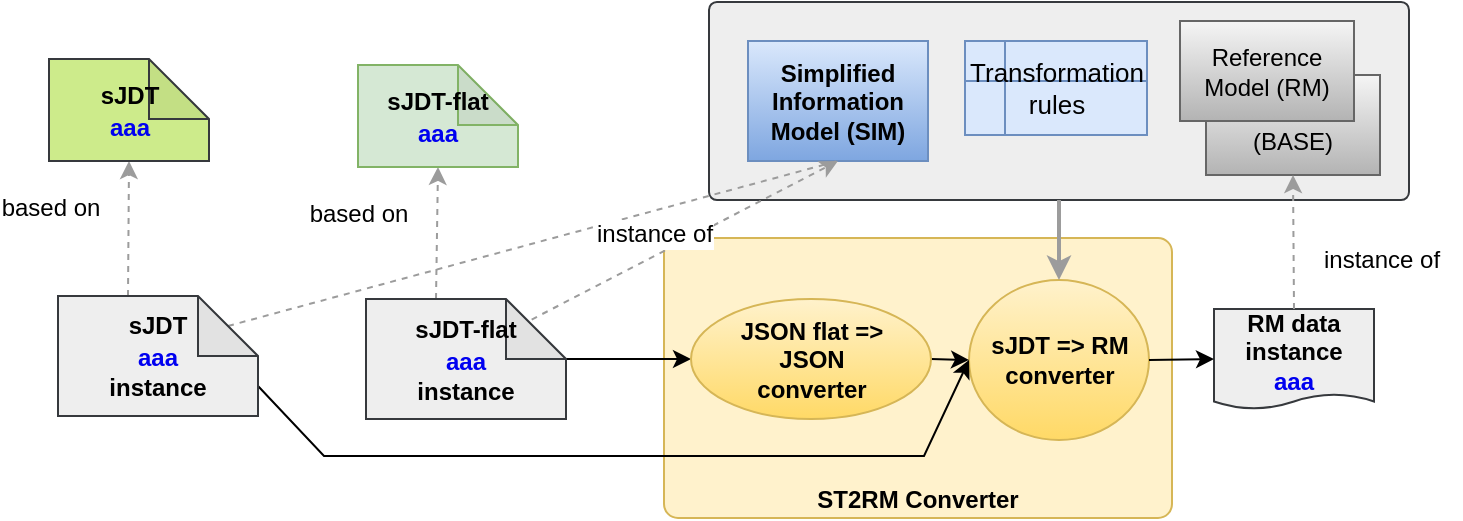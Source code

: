 <mxfile version="10.9.3" type="device"><diagram id="XmOisRVlrF0gZ4vvEgxY" name="Page-1"><mxGraphModel dx="1030" dy="707" grid="1" gridSize="10" guides="1" tooltips="1" connect="1" arrows="1" fold="1" page="1" pageScale="1" pageWidth="1169" pageHeight="827" math="0" shadow="0"><root><mxCell id="0"/><mxCell id="1" parent="0"/><mxCell id="U_25r0_syz-jKjsX9Gg--3" value="" style="rounded=1;whiteSpace=wrap;html=1;fontSize=13;arcSize=4;fillColor=#eeeeee;strokeColor=#36393d;" parent="1" vertex="1"><mxGeometry x="442.5" y="103" width="350" height="99" as="geometry"/></mxCell><mxCell id="lxENX--g2-b_Nk3wRCBP-26" value="&lt;span style=&quot;font-weight: 700 ; white-space: normal&quot;&gt;ST2RM Converter&lt;/span&gt;" style="rounded=1;whiteSpace=wrap;html=1;arcSize=5;fillColor=#fff2cc;strokeColor=#d6b656;verticalAlign=bottom;" parent="1" vertex="1"><mxGeometry x="420" y="221" width="254" height="140" as="geometry"/></mxCell><mxCell id="lxENX--g2-b_Nk3wRCBP-5" value="Simplified Information&lt;br&gt;Model (SIM)" style="rounded=0;whiteSpace=wrap;html=1;fillColor=#dae8fc;strokeColor=#6c8ebf;fontStyle=1;gradientColor=#7ea6e0;" parent="1" vertex="1"><mxGeometry x="462" y="122.5" width="90" height="60" as="geometry"/></mxCell><mxCell id="lxENX--g2-b_Nk3wRCBP-7" style="rounded=0;orthogonalLoop=1;jettySize=auto;html=1;exitX=0;exitY=0;exitDx=35;exitDy=0;dashed=1;strokeColor=#9C9C9C;exitPerimeter=0;entryX=0.5;entryY=1;entryDx=0;entryDy=0;entryPerimeter=0;" parent="1" source="iX6gYI3jmCNzudgxon1o-2" target="BOQQzvxNwKVpHLaHK9lN-2" edge="1"><mxGeometry relative="1" as="geometry"><mxPoint x="307" y="258" as="sourcePoint"/><mxPoint x="306" y="180" as="targetPoint"/></mxGeometry></mxCell><mxCell id="lxENX--g2-b_Nk3wRCBP-8" value="based on" style="text;html=1;resizable=0;points=[];align=center;verticalAlign=middle;labelBackgroundColor=#ffffff;" parent="lxENX--g2-b_Nk3wRCBP-7" vertex="1" connectable="0"><mxGeometry x="0.404" y="-9" relative="1" as="geometry"><mxPoint x="-49" y="3.5" as="offset"/></mxGeometry></mxCell><mxCell id="lxENX--g2-b_Nk3wRCBP-9" value="sJDT =&amp;gt; RM converter" style="ellipse;whiteSpace=wrap;html=1;gradientColor=#ffd966;fillColor=#fff2cc;strokeColor=#d6b656;fontStyle=1" parent="1" vertex="1"><mxGeometry x="572.5" y="242" width="90" height="80" as="geometry"/></mxCell><mxCell id="lxENX--g2-b_Nk3wRCBP-11" style="edgeStyle=none;rounded=0;orthogonalLoop=1;jettySize=auto;html=1;exitX=0;exitY=0;exitDx=100;exitDy=30;entryX=0;entryY=0.5;entryDx=0;entryDy=0;exitPerimeter=0;" parent="1" source="iX6gYI3jmCNzudgxon1o-2" target="lxENX--g2-b_Nk3wRCBP-23" edge="1"><mxGeometry relative="1" as="geometry"><mxPoint x="367" y="283" as="sourcePoint"/><mxPoint x="335.5" y="218" as="targetPoint"/></mxGeometry></mxCell><mxCell id="lxENX--g2-b_Nk3wRCBP-12" value="RM data instance&lt;br&gt;&lt;font color=&quot;#0000f0&quot;&gt;aaa&lt;/font&gt;&lt;br&gt;" style="shape=document;whiteSpace=wrap;html=1;boundedLbl=1;size=0.15;fillColor=#eeeeee;strokeColor=#36393d;fontStyle=1;" parent="1" vertex="1"><mxGeometry x="695" y="256.5" width="80" height="50" as="geometry"/></mxCell><mxCell id="lxENX--g2-b_Nk3wRCBP-13" value="Base Model (BASE)" style="rounded=0;whiteSpace=wrap;html=1;gradientColor=#b3b3b3;fillColor=#f5f5f5;strokeColor=#666666;" parent="1" vertex="1"><mxGeometry x="691" y="139.5" width="87" height="50" as="geometry"/></mxCell><mxCell id="lxENX--g2-b_Nk3wRCBP-14" value="Reference Model (RM)" style="rounded=0;whiteSpace=wrap;html=1;gradientColor=#b3b3b3;fillColor=#f5f5f5;strokeColor=#666666;" parent="1" vertex="1"><mxGeometry x="678" y="112.5" width="87" height="50" as="geometry"/></mxCell><mxCell id="lxENX--g2-b_Nk3wRCBP-15" style="edgeStyle=none;rounded=0;orthogonalLoop=1;jettySize=auto;html=1;exitX=0.5;exitY=0;exitDx=0;exitDy=0;entryX=0.5;entryY=1;entryDx=0;entryDy=0;strokeColor=#9C9C9C;dashed=1;" parent="1" source="lxENX--g2-b_Nk3wRCBP-12" target="lxENX--g2-b_Nk3wRCBP-13" edge="1"><mxGeometry relative="1" as="geometry"><mxPoint x="736" y="249.5" as="sourcePoint"/></mxGeometry></mxCell><mxCell id="lxENX--g2-b_Nk3wRCBP-16" value="instance of" style="text;html=1;resizable=0;points=[];autosize=1;align=left;verticalAlign=top;spacingTop=-4;fontColor=#000000;" parent="1" vertex="1"><mxGeometry x="748" y="221.5" width="70" height="20" as="geometry"/></mxCell><mxCell id="lxENX--g2-b_Nk3wRCBP-18" style="edgeStyle=none;rounded=0;orthogonalLoop=1;jettySize=auto;html=1;exitX=1;exitY=0.5;exitDx=0;exitDy=0;entryX=0;entryY=0.5;entryDx=0;entryDy=0;" parent="1" source="lxENX--g2-b_Nk3wRCBP-9" target="lxENX--g2-b_Nk3wRCBP-12" edge="1"><mxGeometry relative="1" as="geometry"><mxPoint x="526" y="234" as="sourcePoint"/><mxPoint x="606" y="263" as="targetPoint"/></mxGeometry></mxCell><mxCell id="lxENX--g2-b_Nk3wRCBP-20" style="rounded=0;orthogonalLoop=1;jettySize=auto;html=1;exitX=0;exitY=0;exitDx=35;exitDy=0;dashed=1;strokeColor=#9C9C9C;exitPerimeter=0;entryX=0.5;entryY=1;entryDx=0;entryDy=0;entryPerimeter=0;" parent="1" source="iX6gYI3jmCNzudgxon1o-1" target="BOQQzvxNwKVpHLaHK9lN-1" edge="1"><mxGeometry relative="1" as="geometry"><mxPoint x="152" y="257" as="sourcePoint"/><mxPoint x="152" y="185.5" as="targetPoint"/></mxGeometry></mxCell><mxCell id="lxENX--g2-b_Nk3wRCBP-21" value="based on" style="text;html=1;resizable=0;points=[];align=center;verticalAlign=middle;labelBackgroundColor=#ffffff;" parent="lxENX--g2-b_Nk3wRCBP-20" vertex="1" connectable="0"><mxGeometry x="0.404" y="-9" relative="1" as="geometry"><mxPoint x="-49" y="3.5" as="offset"/></mxGeometry></mxCell><mxCell id="lxENX--g2-b_Nk3wRCBP-24" style="rounded=0;orthogonalLoop=1;jettySize=auto;html=1;exitX=0;exitY=0;exitDx=100;exitDy=45;entryX=0;entryY=0.5;entryDx=0;entryDy=0;strokeColor=#000000;strokeWidth=1;exitPerimeter=0;" parent="1" source="iX6gYI3jmCNzudgxon1o-1" target="lxENX--g2-b_Nk3wRCBP-9" edge="1"><mxGeometry relative="1" as="geometry"><Array as="points"><mxPoint x="250" y="330"/><mxPoint x="550" y="330"/></Array><mxPoint x="227" y="282" as="sourcePoint"/></mxGeometry></mxCell><mxCell id="U_25r0_syz-jKjsX9Gg--9" style="edgeStyle=none;rounded=0;orthogonalLoop=1;jettySize=auto;html=1;exitX=0;exitY=0;exitDx=85;exitDy=15;entryX=0.5;entryY=1;entryDx=0;entryDy=0;startArrow=none;startFill=0;endArrow=none;endFill=0;strokeColor=#9C9C9C;strokeWidth=1;fontSize=13;dashed=1;exitPerimeter=0;" parent="1" source="iX6gYI3jmCNzudgxon1o-1" target="lxENX--g2-b_Nk3wRCBP-5" edge="1"><mxGeometry relative="1" as="geometry"><mxPoint x="202" y="257" as="sourcePoint"/></mxGeometry></mxCell><mxCell id="lxENX--g2-b_Nk3wRCBP-25" style="edgeStyle=none;rounded=0;orthogonalLoop=1;jettySize=auto;html=1;exitX=1;exitY=0.5;exitDx=0;exitDy=0;entryX=0;entryY=0.5;entryDx=0;entryDy=0;" parent="1" source="lxENX--g2-b_Nk3wRCBP-23" target="lxENX--g2-b_Nk3wRCBP-9" edge="1"><mxGeometry relative="1" as="geometry"><mxPoint x="531.5" y="304" as="sourcePoint"/></mxGeometry></mxCell><mxCell id="lxENX--g2-b_Nk3wRCBP-23" value="JSON flat =&amp;gt; &lt;br&gt;JSON &lt;br&gt;converter" style="ellipse;whiteSpace=wrap;html=1;gradientColor=#ffd966;fillColor=#fff2cc;strokeColor=#d6b656;fontStyle=1" parent="1" vertex="1"><mxGeometry x="433.5" y="251.5" width="120" height="60" as="geometry"/></mxCell><mxCell id="U_25r0_syz-jKjsX9Gg--1" value="Transformation&lt;br style=&quot;font-size: 13px;&quot;&gt;rules" style="shape=internalStorage;whiteSpace=wrap;html=1;backgroundOutline=1;fillColor=#dae8fc;strokeColor=#6c8ebf;fontSize=13;" parent="1" vertex="1"><mxGeometry x="570.5" y="122.5" width="91" height="47" as="geometry"/></mxCell><mxCell id="U_25r0_syz-jKjsX9Gg--2" style="edgeStyle=none;rounded=0;orthogonalLoop=1;jettySize=auto;html=1;exitX=0.5;exitY=1;exitDx=0;exitDy=0;entryX=0.5;entryY=0;entryDx=0;entryDy=0;strokeColor=#9C9C9C;strokeWidth=2;" parent="1" source="U_25r0_syz-jKjsX9Gg--3" target="lxENX--g2-b_Nk3wRCBP-9" edge="1"><mxGeometry relative="1" as="geometry"><mxPoint x="727.5" y="187" as="sourcePoint"/><mxPoint x="659.5" y="264" as="targetPoint"/></mxGeometry></mxCell><mxCell id="U_25r0_syz-jKjsX9Gg--7" style="rounded=0;orthogonalLoop=1;jettySize=auto;html=1;exitX=0.775;exitY=0.217;exitDx=0;exitDy=0;dashed=1;strokeColor=#9C9C9C;entryX=0.5;entryY=1;entryDx=0;entryDy=0;exitPerimeter=0;" parent="1" source="iX6gYI3jmCNzudgxon1o-2" target="lxENX--g2-b_Nk3wRCBP-5" edge="1"><mxGeometry relative="1" as="geometry"><mxPoint x="347" y="258" as="sourcePoint"/><mxPoint x="335.345" y="235" as="targetPoint"/></mxGeometry></mxCell><mxCell id="U_25r0_syz-jKjsX9Gg--8" value="instance of" style="text;html=1;resizable=0;points=[];align=center;verticalAlign=middle;labelBackgroundColor=#ffffff;" parent="U_25r0_syz-jKjsX9Gg--7" vertex="1" connectable="0"><mxGeometry x="0.404" y="-9" relative="1" as="geometry"><mxPoint x="-49" y="3.5" as="offset"/></mxGeometry></mxCell><mxCell id="iX6gYI3jmCNzudgxon1o-1" value="&lt;span style=&quot;font-size: 12px ; font-weight: 700 ; white-space: normal&quot;&gt;sJDT&lt;/span&gt;&lt;br style=&quot;font-size: 12px ; font-weight: 700 ; white-space: normal&quot;&gt;&lt;font color=&quot;#0000f0&quot; style=&quot;font-size: 12px ; font-weight: 700 ; white-space: normal&quot;&gt;aaa&lt;br&gt;&lt;/font&gt;&lt;span style=&quot;font-size: 12px ; font-weight: 700 ; white-space: normal&quot;&gt;instance&lt;/span&gt;" style="shape=note;whiteSpace=wrap;html=1;backgroundOutline=1;darkOpacity=0.05;fontSize=13;fillColor=#eeeeee;strokeColor=#36393d;" parent="1" vertex="1"><mxGeometry x="117" y="250" width="100" height="60" as="geometry"/></mxCell><mxCell id="iX6gYI3jmCNzudgxon1o-2" value="&lt;span style=&quot;font-size: 12px ; font-weight: 700 ; white-space: normal&quot;&gt;sJDT-flat&lt;/span&gt;&lt;br style=&quot;font-size: 12px ; font-weight: 700 ; white-space: normal&quot;&gt;&lt;font color=&quot;#0000f0&quot; style=&quot;font-size: 12px ; font-weight: 700 ; white-space: normal&quot;&gt;aaa&lt;br&gt;&lt;/font&gt;&lt;span style=&quot;font-size: 12px ; font-weight: 700 ; white-space: normal&quot;&gt;instance&lt;/span&gt;" style="shape=note;whiteSpace=wrap;html=1;backgroundOutline=1;darkOpacity=0.05;fontSize=13;fillColor=#eeeeee;strokeColor=#36393d;" parent="1" vertex="1"><mxGeometry x="271" y="251.5" width="100" height="60" as="geometry"/></mxCell><mxCell id="BOQQzvxNwKVpHLaHK9lN-1" value="&lt;span style=&quot;font-size: 12px ; font-weight: 700 ; white-space: normal&quot;&gt;sJDT&lt;/span&gt;&lt;br style=&quot;font-size: 12px ; font-weight: 700 ; white-space: normal&quot;&gt;&lt;font color=&quot;#0000f0&quot; style=&quot;font-size: 12px ; font-weight: 700 ; white-space: normal&quot;&gt;aaa&lt;/font&gt;" style="shape=note;whiteSpace=wrap;html=1;backgroundOutline=1;darkOpacity=0.05;fontSize=13;align=center;fillColor=#cdeb8b;strokeColor=#36393d;" vertex="1" parent="1"><mxGeometry x="112.5" y="131.5" width="80" height="51" as="geometry"/></mxCell><mxCell id="BOQQzvxNwKVpHLaHK9lN-2" value="&lt;span style=&quot;font-size: 12px ; font-weight: 700 ; white-space: normal&quot;&gt;sJDT-flat&lt;/span&gt;&lt;br style=&quot;font-size: 12px ; font-weight: 700 ; white-space: normal&quot;&gt;&lt;font color=&quot;#0000f0&quot; style=&quot;font-size: 12px ; font-weight: 700 ; white-space: normal&quot;&gt;aaa&lt;/font&gt;" style="shape=note;whiteSpace=wrap;html=1;backgroundOutline=1;darkOpacity=0.05;fontSize=13;align=center;fillColor=#d5e8d4;strokeColor=#82b366;" vertex="1" parent="1"><mxGeometry x="267" y="134.5" width="80" height="51" as="geometry"/></mxCell></root></mxGraphModel></diagram></mxfile>